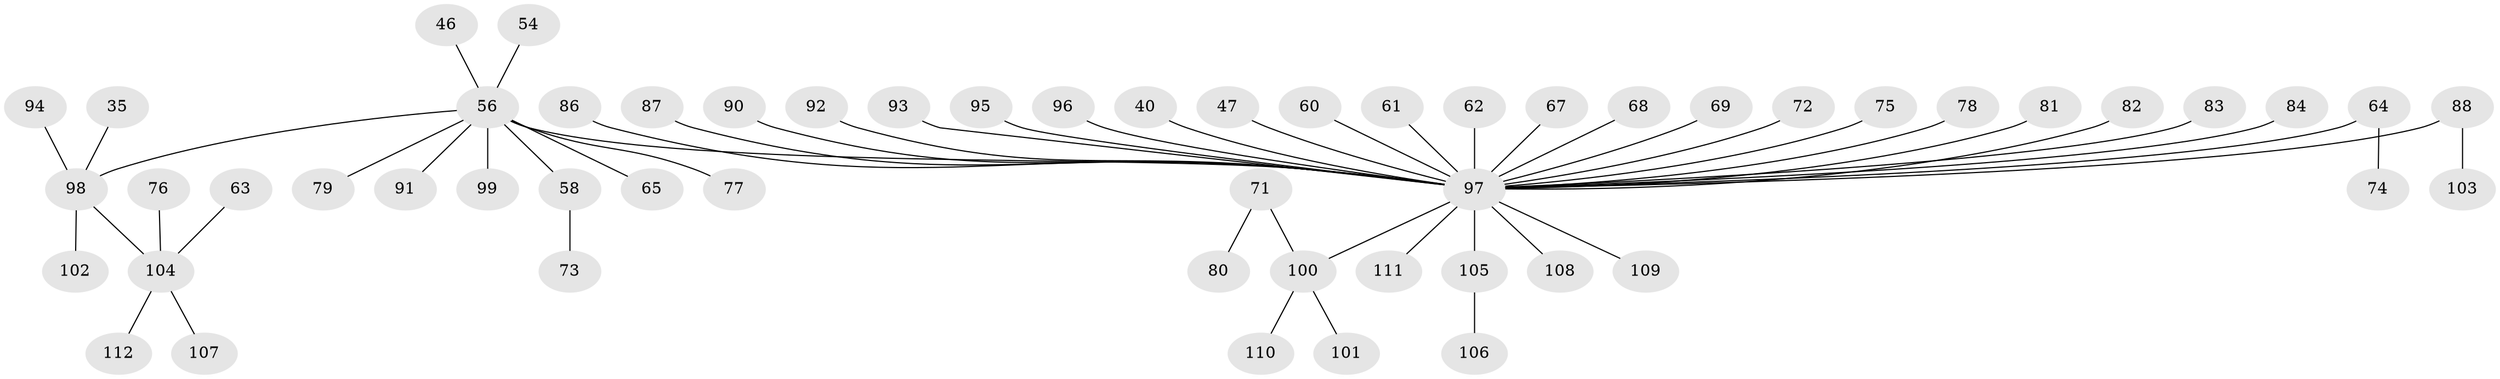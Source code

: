 // original degree distribution, {4: 0.044642857142857144, 5: 0.044642857142857144, 2: 0.26785714285714285, 3: 0.08928571428571429, 6: 0.044642857142857144, 1: 0.5089285714285714}
// Generated by graph-tools (version 1.1) at 2025/52/03/09/25 04:52:23]
// undirected, 56 vertices, 55 edges
graph export_dot {
graph [start="1"]
  node [color=gray90,style=filled];
  35;
  40;
  46;
  47;
  54;
  56 [super="+50"];
  58;
  60;
  61;
  62;
  63;
  64;
  65;
  67;
  68;
  69;
  71;
  72;
  73;
  74;
  75;
  76;
  77;
  78;
  79;
  80;
  81;
  82;
  83;
  84;
  86;
  87;
  88;
  90;
  91;
  92;
  93;
  94;
  95;
  96;
  97 [super="+5+85+89+29+31+38+49+17+52+41+18+24+51+42+39+55"];
  98 [super="+10+66"];
  99;
  100 [super="+70+57+59"];
  101;
  102;
  103;
  104 [super="+53"];
  105;
  106;
  107;
  108;
  109;
  110;
  111;
  112;
  35 -- 98;
  40 -- 97;
  46 -- 56;
  47 -- 97;
  54 -- 56;
  56 -- 99;
  56 -- 97;
  56 -- 98;
  56 -- 65;
  56 -- 77;
  56 -- 79;
  56 -- 58;
  56 -- 91;
  58 -- 73;
  60 -- 97;
  61 -- 97;
  62 -- 97;
  63 -- 104;
  64 -- 74;
  64 -- 97;
  67 -- 97;
  68 -- 97;
  69 -- 97;
  71 -- 80;
  71 -- 100;
  72 -- 97;
  75 -- 97;
  76 -- 104;
  78 -- 97;
  81 -- 97;
  82 -- 97;
  83 -- 97;
  84 -- 97;
  86 -- 97;
  87 -- 97;
  88 -- 103;
  88 -- 97;
  90 -- 97;
  92 -- 97;
  93 -- 97;
  94 -- 98;
  95 -- 97;
  96 -- 97;
  97 -- 108;
  97 -- 109;
  97 -- 100;
  97 -- 105;
  97 -- 111;
  98 -- 102;
  98 -- 104;
  100 -- 101;
  100 -- 110;
  104 -- 112;
  104 -- 107;
  105 -- 106;
}
